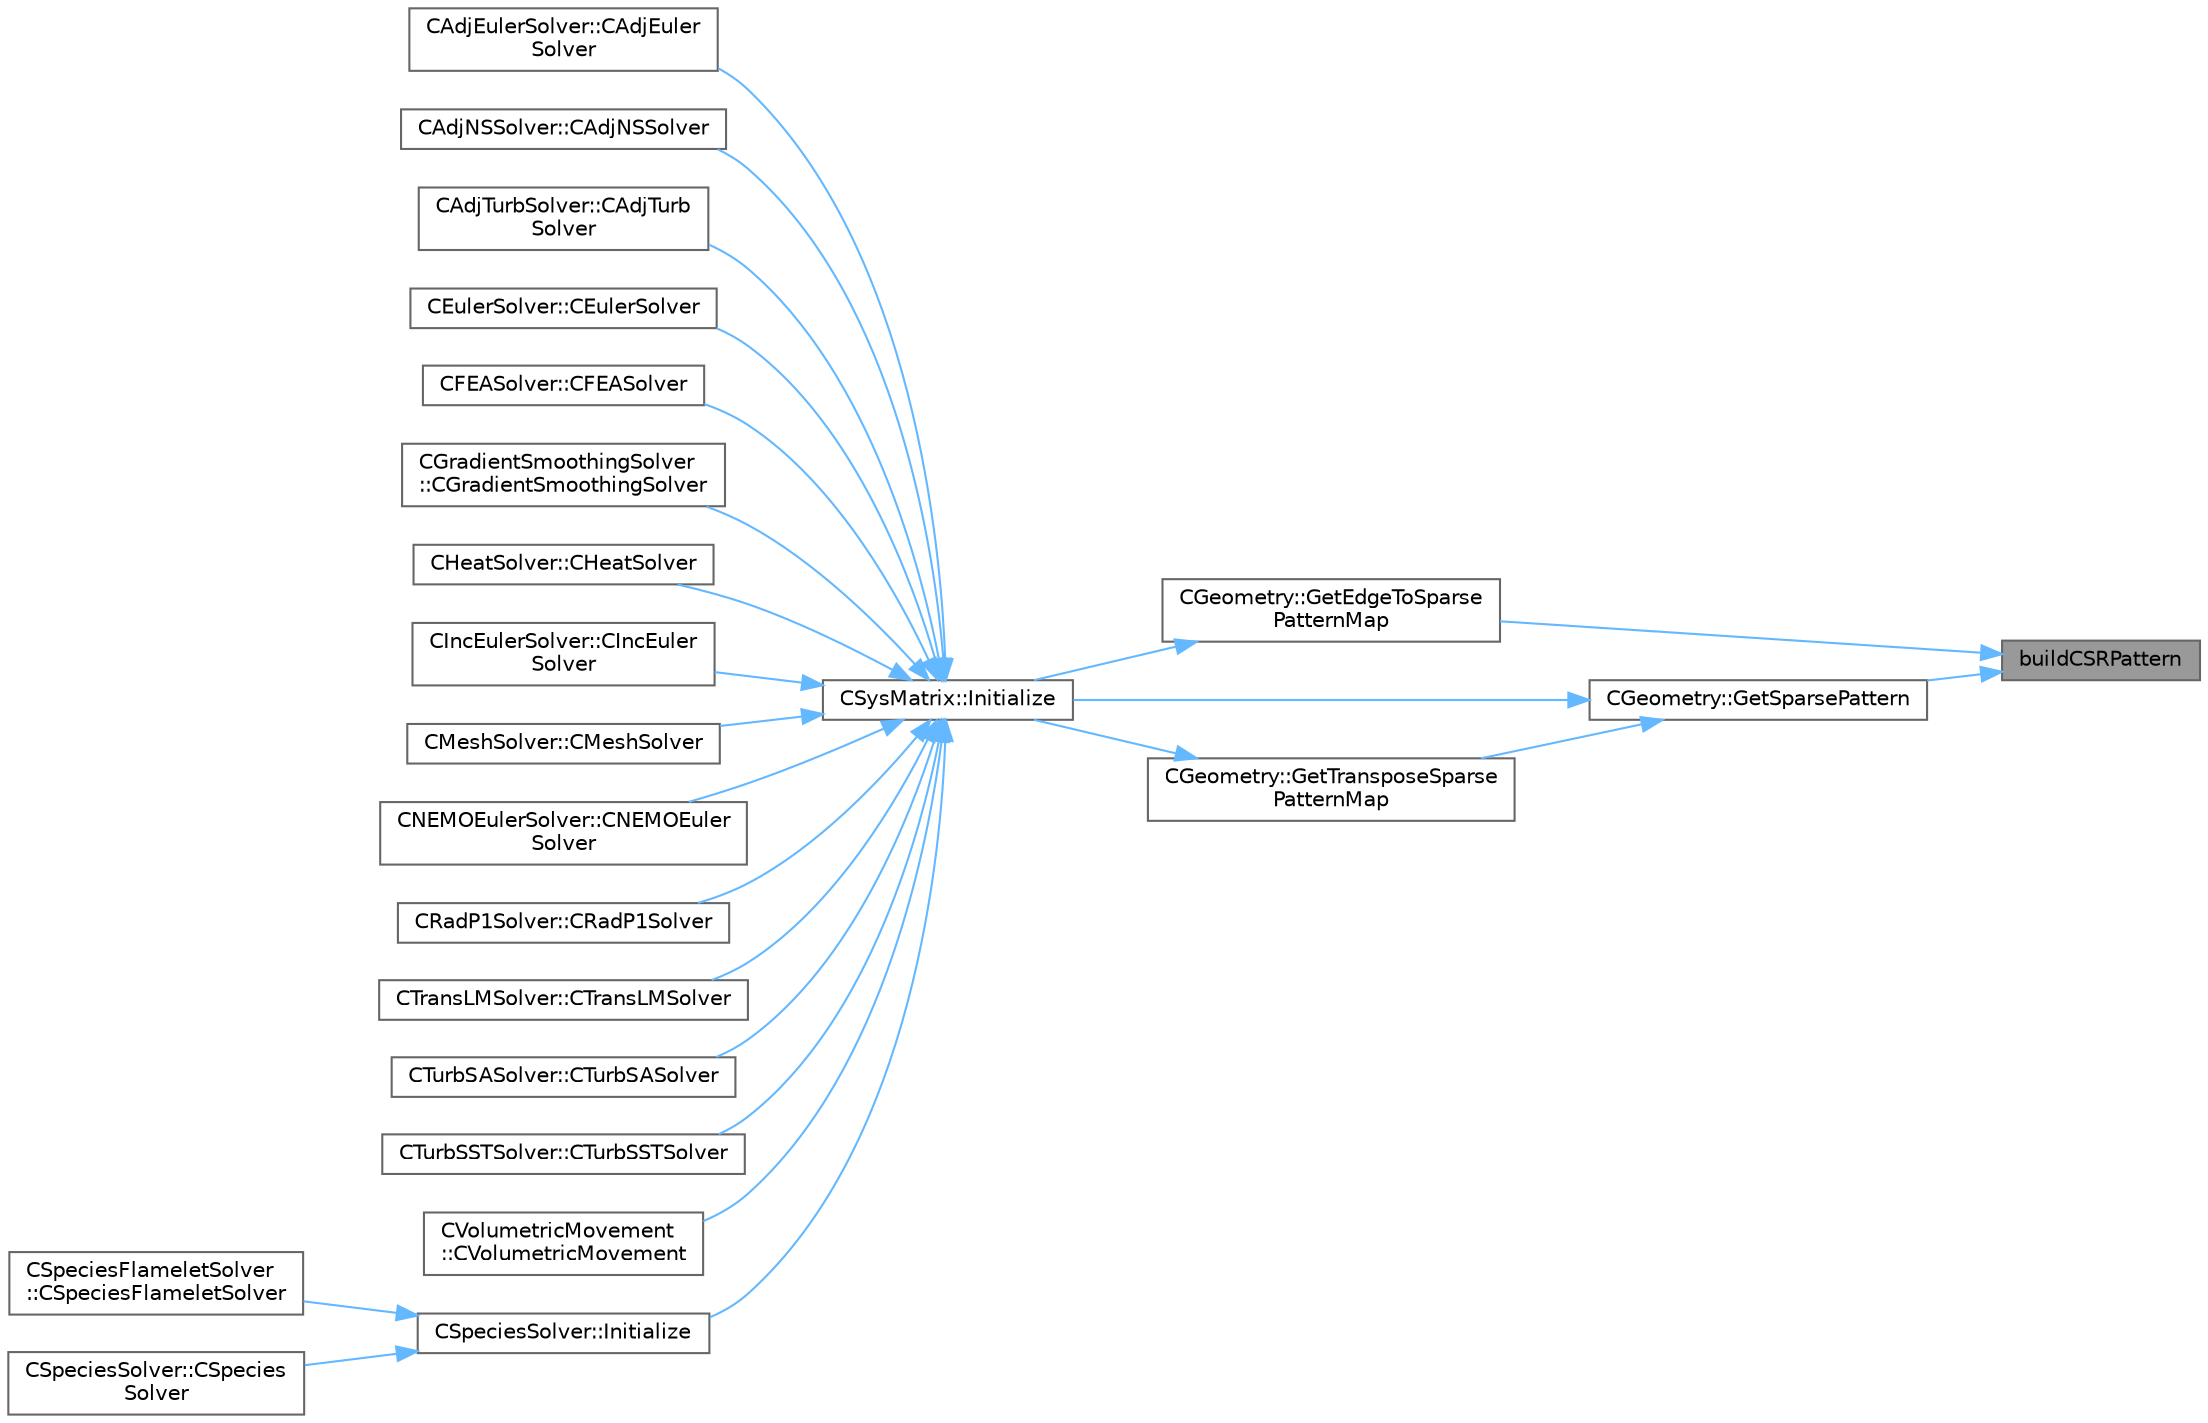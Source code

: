digraph "buildCSRPattern"
{
 // LATEX_PDF_SIZE
  bgcolor="transparent";
  edge [fontname=Helvetica,fontsize=10,labelfontname=Helvetica,labelfontsize=10];
  node [fontname=Helvetica,fontsize=10,shape=box,height=0.2,width=0.4];
  rankdir="RL";
  Node1 [id="Node000001",label="buildCSRPattern",height=0.2,width=0.4,color="gray40", fillcolor="grey60", style="filled", fontcolor="black",tooltip="Build a sparse pattern from geometry information, of type FVM or FEM, for a given fill-level...."];
  Node1 -> Node2 [id="edge1_Node000001_Node000002",dir="back",color="steelblue1",style="solid",tooltip=" "];
  Node2 [id="Node000002",label="CGeometry::GetEdgeToSparse\lPatternMap",height=0.2,width=0.4,color="grey40", fillcolor="white", style="filled",URL="$classCGeometry.html#a23b0c8683a48437d049bdfd8ca05a216",tooltip="Get the edge to sparse pattern map."];
  Node2 -> Node3 [id="edge2_Node000002_Node000003",dir="back",color="steelblue1",style="solid",tooltip=" "];
  Node3 [id="Node000003",label="CSysMatrix::Initialize",height=0.2,width=0.4,color="grey40", fillcolor="white", style="filled",URL="$classCSysMatrix.html#ae17220ac30c2abcc7fdd3c5dc8f04571",tooltip="Initializes the sparse matrix."];
  Node3 -> Node4 [id="edge3_Node000003_Node000004",dir="back",color="steelblue1",style="solid",tooltip=" "];
  Node4 [id="Node000004",label="CAdjEulerSolver::CAdjEuler\lSolver",height=0.2,width=0.4,color="grey40", fillcolor="white", style="filled",URL="$classCAdjEulerSolver.html#a0a739888df9436d4707665d152a7af1a",tooltip=" "];
  Node3 -> Node5 [id="edge4_Node000003_Node000005",dir="back",color="steelblue1",style="solid",tooltip=" "];
  Node5 [id="Node000005",label="CAdjNSSolver::CAdjNSSolver",height=0.2,width=0.4,color="grey40", fillcolor="white", style="filled",URL="$classCAdjNSSolver.html#a323f1dc7c0b9fe00d1911eeeea365d46",tooltip=" "];
  Node3 -> Node6 [id="edge5_Node000003_Node000006",dir="back",color="steelblue1",style="solid",tooltip=" "];
  Node6 [id="Node000006",label="CAdjTurbSolver::CAdjTurb\lSolver",height=0.2,width=0.4,color="grey40", fillcolor="white", style="filled",URL="$classCAdjTurbSolver.html#a621bdae0b081f25a67425cc037cd90a2",tooltip=" "];
  Node3 -> Node7 [id="edge6_Node000003_Node000007",dir="back",color="steelblue1",style="solid",tooltip=" "];
  Node7 [id="Node000007",label="CEulerSolver::CEulerSolver",height=0.2,width=0.4,color="grey40", fillcolor="white", style="filled",URL="$classCEulerSolver.html#acb987947b2e76a9900605cb5fee72460",tooltip="Main constructor of this class."];
  Node3 -> Node8 [id="edge7_Node000003_Node000008",dir="back",color="steelblue1",style="solid",tooltip=" "];
  Node8 [id="Node000008",label="CFEASolver::CFEASolver",height=0.2,width=0.4,color="grey40", fillcolor="white", style="filled",URL="$classCFEASolver.html#a1d4c7d17d9c7143d3079fc78fae1599d",tooltip=" "];
  Node3 -> Node9 [id="edge8_Node000003_Node000009",dir="back",color="steelblue1",style="solid",tooltip=" "];
  Node9 [id="Node000009",label="CGradientSmoothingSolver\l::CGradientSmoothingSolver",height=0.2,width=0.4,color="grey40", fillcolor="white", style="filled",URL="$classCGradientSmoothingSolver.html#a388e06af9042060ac43193566bb03cc8",tooltip="Constructor of the class."];
  Node3 -> Node10 [id="edge9_Node000003_Node000010",dir="back",color="steelblue1",style="solid",tooltip=" "];
  Node10 [id="Node000010",label="CHeatSolver::CHeatSolver",height=0.2,width=0.4,color="grey40", fillcolor="white", style="filled",URL="$classCHeatSolver.html#a89c9ece2b98a950e53f4ee9482968186",tooltip="Constructor of the class."];
  Node3 -> Node11 [id="edge10_Node000003_Node000011",dir="back",color="steelblue1",style="solid",tooltip=" "];
  Node11 [id="Node000011",label="CIncEulerSolver::CIncEuler\lSolver",height=0.2,width=0.4,color="grey40", fillcolor="white", style="filled",URL="$classCIncEulerSolver.html#a2a0c72c1d1d79e45c69da03e01f6281a",tooltip="Constructor of the class."];
  Node3 -> Node12 [id="edge11_Node000003_Node000012",dir="back",color="steelblue1",style="solid",tooltip=" "];
  Node12 [id="Node000012",label="CMeshSolver::CMeshSolver",height=0.2,width=0.4,color="grey40", fillcolor="white", style="filled",URL="$classCMeshSolver.html#a728930536c48c01f17b91808115fdb91",tooltip="Constructor of the class."];
  Node3 -> Node13 [id="edge12_Node000003_Node000013",dir="back",color="steelblue1",style="solid",tooltip=" "];
  Node13 [id="Node000013",label="CNEMOEulerSolver::CNEMOEuler\lSolver",height=0.2,width=0.4,color="grey40", fillcolor="white", style="filled",URL="$classCNEMOEulerSolver.html#a192d56e184ee19ad0b0dd3282b74f1e6",tooltip="Contructor of the class."];
  Node3 -> Node14 [id="edge13_Node000003_Node000014",dir="back",color="steelblue1",style="solid",tooltip=" "];
  Node14 [id="Node000014",label="CRadP1Solver::CRadP1Solver",height=0.2,width=0.4,color="grey40", fillcolor="white", style="filled",URL="$classCRadP1Solver.html#ae423cf9af88b527eb54ebce86227d96a",tooltip=" "];
  Node3 -> Node15 [id="edge14_Node000003_Node000015",dir="back",color="steelblue1",style="solid",tooltip=" "];
  Node15 [id="Node000015",label="CTransLMSolver::CTransLMSolver",height=0.2,width=0.4,color="grey40", fillcolor="white", style="filled",URL="$classCTransLMSolver.html#a20abc5682fb22268537da1eac0abf24d",tooltip=" "];
  Node3 -> Node16 [id="edge15_Node000003_Node000016",dir="back",color="steelblue1",style="solid",tooltip=" "];
  Node16 [id="Node000016",label="CTurbSASolver::CTurbSASolver",height=0.2,width=0.4,color="grey40", fillcolor="white", style="filled",URL="$classCTurbSASolver.html#a06a8b09d1563dd48f364ff6e97c25cd8",tooltip="Constructor."];
  Node3 -> Node17 [id="edge16_Node000003_Node000017",dir="back",color="steelblue1",style="solid",tooltip=" "];
  Node17 [id="Node000017",label="CTurbSSTSolver::CTurbSSTSolver",height=0.2,width=0.4,color="grey40", fillcolor="white", style="filled",URL="$classCTurbSSTSolver.html#a84beba65418c7c2ca4f4843b989b360a",tooltip="Constructor."];
  Node3 -> Node18 [id="edge17_Node000003_Node000018",dir="back",color="steelblue1",style="solid",tooltip=" "];
  Node18 [id="Node000018",label="CVolumetricMovement\l::CVolumetricMovement",height=0.2,width=0.4,color="grey40", fillcolor="white", style="filled",URL="$classCVolumetricMovement.html#a6a95354e05a54fa2d2422f07de8bcc78",tooltip="Constructor of the class."];
  Node3 -> Node19 [id="edge18_Node000003_Node000019",dir="back",color="steelblue1",style="solid",tooltip=" "];
  Node19 [id="Node000019",label="CSpeciesSolver::Initialize",height=0.2,width=0.4,color="grey40", fillcolor="white", style="filled",URL="$classCSpeciesSolver.html#a3add249849d759ed3feec4f335aa9cde",tooltip=" "];
  Node19 -> Node20 [id="edge19_Node000019_Node000020",dir="back",color="steelblue1",style="solid",tooltip=" "];
  Node20 [id="Node000020",label="CSpeciesFlameletSolver\l::CSpeciesFlameletSolver",height=0.2,width=0.4,color="grey40", fillcolor="white", style="filled",URL="$classCSpeciesFlameletSolver.html#ad28daa94ec7a426fd00201bf6139da04",tooltip="Constructor."];
  Node19 -> Node21 [id="edge20_Node000019_Node000021",dir="back",color="steelblue1",style="solid",tooltip=" "];
  Node21 [id="Node000021",label="CSpeciesSolver::CSpecies\lSolver",height=0.2,width=0.4,color="grey40", fillcolor="white", style="filled",URL="$classCSpeciesSolver.html#a3a7863355bb316fe760afeb1db4ca66c",tooltip="Constructor of the class."];
  Node1 -> Node22 [id="edge21_Node000001_Node000022",dir="back",color="steelblue1",style="solid",tooltip=" "];
  Node22 [id="Node000022",label="CGeometry::GetSparsePattern",height=0.2,width=0.4,color="grey40", fillcolor="white", style="filled",URL="$classCGeometry.html#ae9384368c5032d69b68a389fef8ded4b",tooltip="Get the sparse pattern of \"type\" with given level of fill."];
  Node22 -> Node23 [id="edge22_Node000022_Node000023",dir="back",color="steelblue1",style="solid",tooltip=" "];
  Node23 [id="Node000023",label="CGeometry::GetTransposeSparse\lPatternMap",height=0.2,width=0.4,color="grey40", fillcolor="white", style="filled",URL="$classCGeometry.html#a93838f0e718dd1c69b1a39e30083ad88",tooltip="Get the transpose of the (main, i.e 0 fill) sparse pattern (e.g. CSR becomes CSC)."];
  Node23 -> Node3 [id="edge23_Node000023_Node000003",dir="back",color="steelblue1",style="solid",tooltip=" "];
  Node22 -> Node3 [id="edge24_Node000022_Node000003",dir="back",color="steelblue1",style="solid",tooltip=" "];
}
